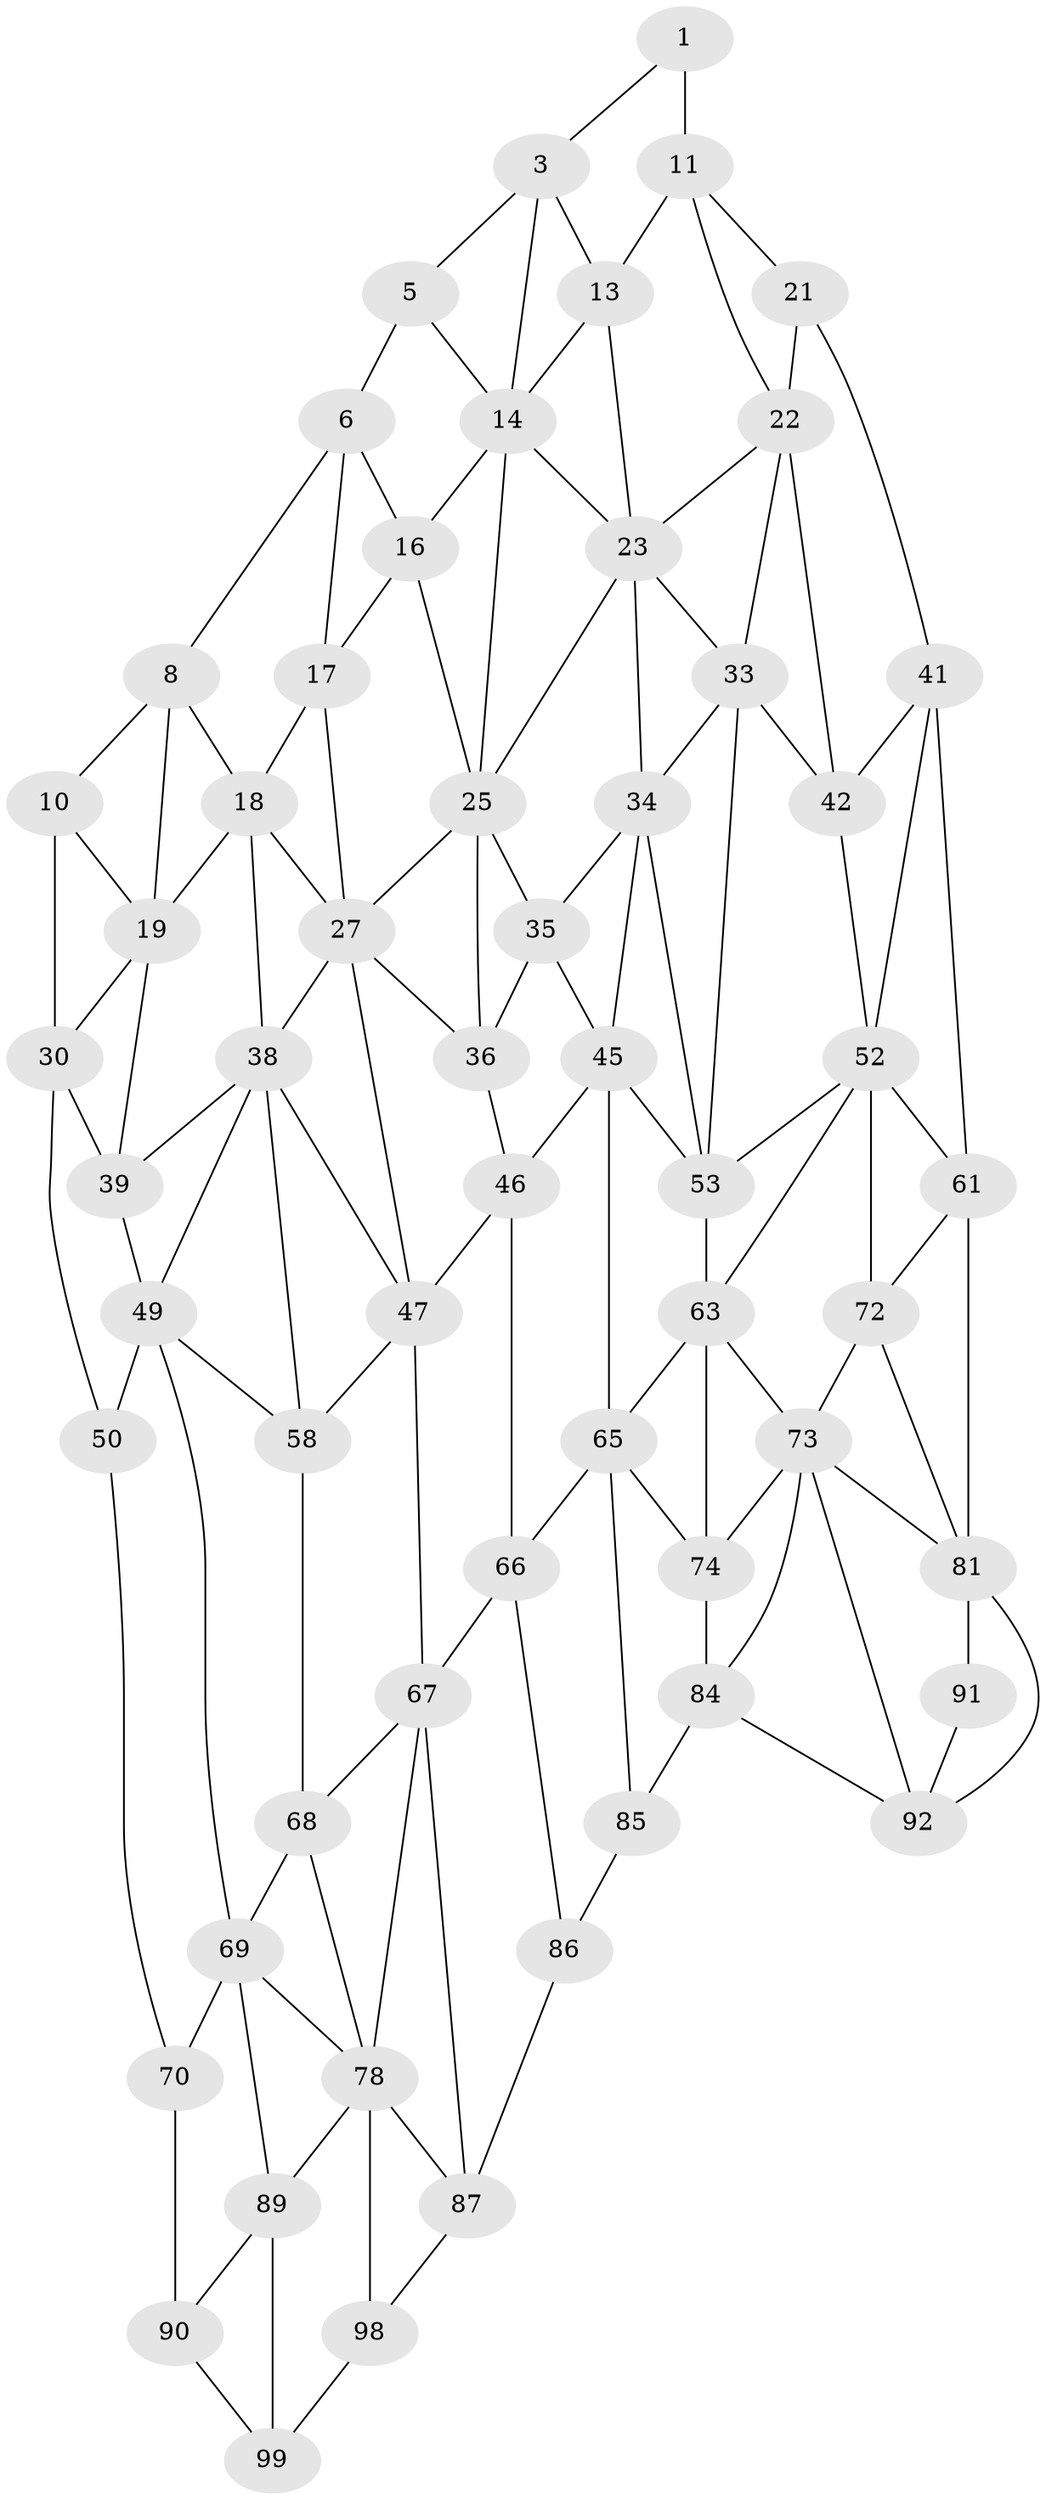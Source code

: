 // original degree distribution, {2: 0.04, 3: 0.32, 4: 0.64}
// Generated by graph-tools (version 1.1) at 2025/38/02/21/25 10:38:57]
// undirected, 58 vertices, 124 edges
graph export_dot {
graph [start="1"]
  node [color=gray90,style=filled];
  1 [super="+2"];
  3 [super="+4"];
  5;
  6 [super="+7"];
  8 [super="+9"];
  10 [super="+20"];
  11 [super="+12"];
  13;
  14 [super="+15"];
  16;
  17;
  18 [super="+28"];
  19 [super="+29"];
  21 [super="+31"];
  22 [super="+32"];
  23 [super="+24"];
  25 [super="+26"];
  27 [super="+37"];
  30 [super="+40"];
  33 [super="+43"];
  34 [super="+44"];
  35;
  36;
  38 [super="+48"];
  39;
  41 [super="+51"];
  42;
  45 [super="+55"];
  46 [super="+56"];
  47 [super="+57"];
  49 [super="+59"];
  50 [super="+60"];
  52 [super="+62"];
  53 [super="+54"];
  58;
  61 [super="+71"];
  63 [super="+64"];
  65 [super="+75"];
  66 [super="+76"];
  67 [super="+77"];
  68;
  69 [super="+79"];
  70 [super="+80"];
  72;
  73 [super="+83"];
  74;
  78 [super="+88"];
  81 [super="+82"];
  84 [super="+94"];
  85 [super="+95"];
  86 [super="+96"];
  87 [super="+97"];
  89;
  90;
  91;
  92 [super="+93"];
  98;
  99 [super="+100"];
  1 -- 11 [weight=2];
  1 -- 3;
  3 -- 13;
  3 -- 5;
  3 -- 14;
  5 -- 6;
  5 -- 14;
  6 -- 16;
  6 -- 8;
  6 -- 17;
  8 -- 18;
  8 -- 10;
  8 -- 19;
  10 -- 19;
  10 -- 30;
  11 -- 21;
  11 -- 13;
  11 -- 22;
  13 -- 23;
  13 -- 14;
  14 -- 23;
  14 -- 16;
  14 -- 25;
  16 -- 17;
  16 -- 25;
  17 -- 27;
  17 -- 18;
  18 -- 19 [weight=2];
  18 -- 27;
  18 -- 38;
  19 -- 30;
  19 -- 39;
  21 -- 22 [weight=2];
  21 -- 41;
  22 -- 23;
  22 -- 33;
  22 -- 42;
  23 -- 33;
  23 -- 25;
  23 -- 34;
  25 -- 35;
  25 -- 27;
  25 -- 36;
  27 -- 36;
  27 -- 38;
  27 -- 47;
  30 -- 50;
  30 -- 39;
  33 -- 34 [weight=2];
  33 -- 42;
  33 -- 53;
  34 -- 35;
  34 -- 45;
  34 -- 53;
  35 -- 45;
  35 -- 36;
  36 -- 46;
  38 -- 39;
  38 -- 49;
  38 -- 58;
  38 -- 47;
  39 -- 49;
  41 -- 42;
  41 -- 52;
  41 -- 61;
  42 -- 52;
  45 -- 46 [weight=2];
  45 -- 65;
  45 -- 53;
  46 -- 47 [weight=2];
  46 -- 66;
  47 -- 58;
  47 -- 67;
  49 -- 50 [weight=2];
  49 -- 58;
  49 -- 69;
  50 -- 70;
  52 -- 53;
  52 -- 72;
  52 -- 61;
  52 -- 63;
  53 -- 63 [weight=2];
  58 -- 68;
  61 -- 72;
  61 -- 81;
  63 -- 73;
  63 -- 65;
  63 -- 74;
  65 -- 66 [weight=2];
  65 -- 74;
  65 -- 85;
  66 -- 67 [weight=2];
  66 -- 86;
  67 -- 68;
  67 -- 78;
  67 -- 87;
  68 -- 78;
  68 -- 69;
  69 -- 70 [weight=2];
  69 -- 89;
  69 -- 78;
  70 -- 90;
  72 -- 73;
  72 -- 81;
  73 -- 74;
  73 -- 81;
  73 -- 84;
  73 -- 92;
  74 -- 84;
  78 -- 89;
  78 -- 98;
  78 -- 87;
  81 -- 91;
  81 -- 92;
  84 -- 85 [weight=2];
  84 -- 92;
  85 -- 86 [weight=2];
  86 -- 87 [weight=2];
  87 -- 98;
  89 -- 99;
  89 -- 90;
  90 -- 99;
  91 -- 92;
  98 -- 99;
}
